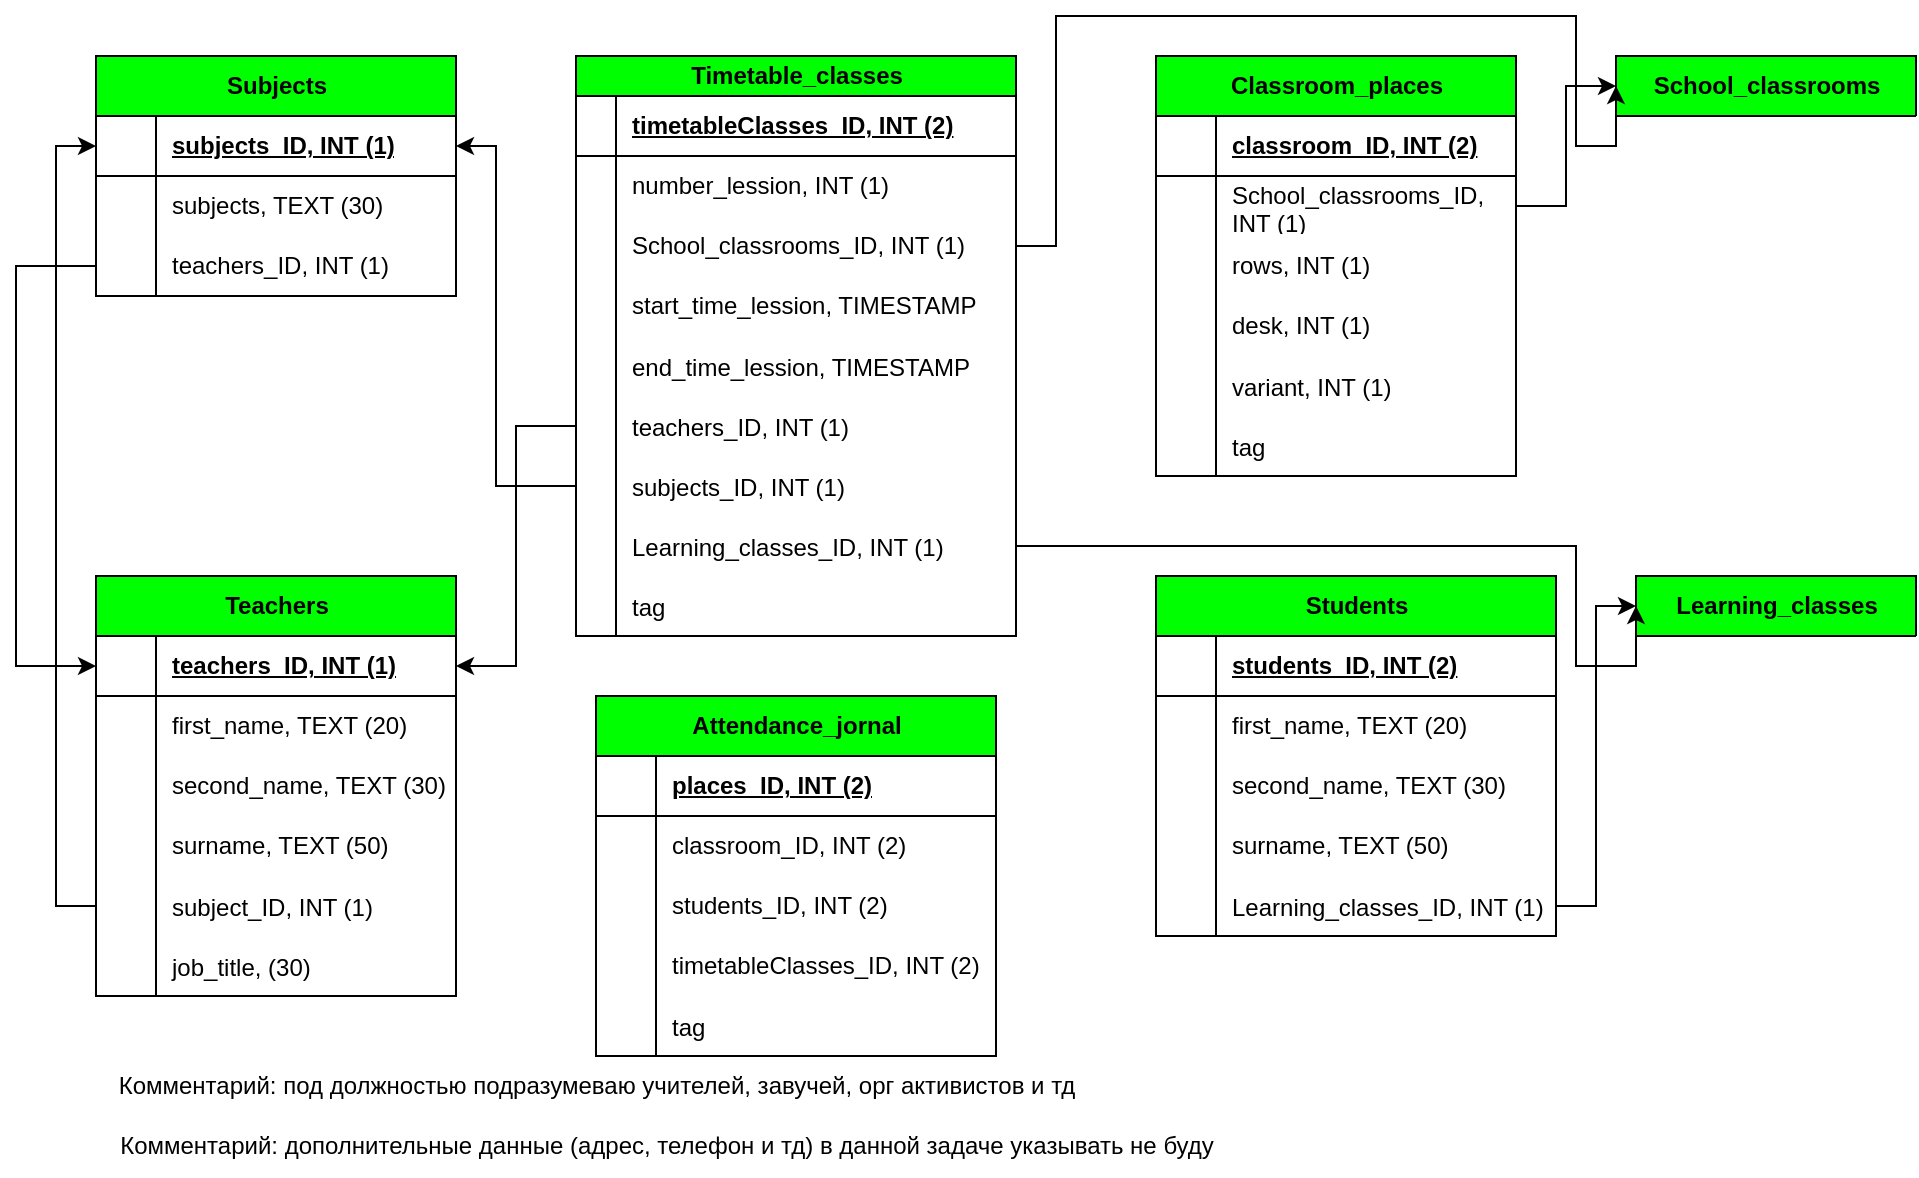<mxfile version="21.0.6" type="github">
  <diagram name="Страница 1" id="Vb7dfacBn2JB1Y22jGPh">
    <mxGraphModel dx="1877" dy="517" grid="1" gridSize="10" guides="1" tooltips="1" connect="1" arrows="1" fold="1" page="1" pageScale="1" pageWidth="827" pageHeight="1169" math="0" shadow="0">
      <root>
        <mxCell id="0" />
        <mxCell id="1" parent="0" />
        <mxCell id="1I0OzySCIUmNEuldCC8c-28" value="Classroom_places" style="shape=table;startSize=30;container=1;collapsible=1;childLayout=tableLayout;fixedRows=1;rowLines=0;fontStyle=1;align=center;resizeLast=1;html=1;fillColor=#00FF00;" vertex="1" parent="1">
          <mxGeometry x="570" y="40" width="180" height="210" as="geometry">
            <mxRectangle x="570" y="40" width="100" height="30" as="alternateBounds" />
          </mxGeometry>
        </mxCell>
        <mxCell id="1I0OzySCIUmNEuldCC8c-29" value="" style="shape=tableRow;horizontal=0;startSize=0;swimlaneHead=0;swimlaneBody=0;fillColor=none;collapsible=0;dropTarget=0;points=[[0,0.5],[1,0.5]];portConstraint=eastwest;top=0;left=0;right=0;bottom=1;" vertex="1" parent="1I0OzySCIUmNEuldCC8c-28">
          <mxGeometry y="30" width="180" height="30" as="geometry" />
        </mxCell>
        <mxCell id="1I0OzySCIUmNEuldCC8c-30" value="" style="shape=partialRectangle;connectable=0;fillColor=none;top=0;left=0;bottom=0;right=0;fontStyle=1;overflow=hidden;whiteSpace=wrap;html=1;" vertex="1" parent="1I0OzySCIUmNEuldCC8c-29">
          <mxGeometry width="30" height="30" as="geometry">
            <mxRectangle width="30" height="30" as="alternateBounds" />
          </mxGeometry>
        </mxCell>
        <mxCell id="1I0OzySCIUmNEuldCC8c-31" value="classroom_ID, INT (2)" style="shape=partialRectangle;connectable=0;fillColor=none;top=0;left=0;bottom=0;right=0;align=left;spacingLeft=6;fontStyle=5;overflow=hidden;whiteSpace=wrap;html=1;" vertex="1" parent="1I0OzySCIUmNEuldCC8c-29">
          <mxGeometry x="30" width="150" height="30" as="geometry">
            <mxRectangle width="150" height="30" as="alternateBounds" />
          </mxGeometry>
        </mxCell>
        <mxCell id="1I0OzySCIUmNEuldCC8c-32" value="" style="shape=tableRow;horizontal=0;startSize=0;swimlaneHead=0;swimlaneBody=0;fillColor=none;collapsible=0;dropTarget=0;points=[[0,0.5],[1,0.5]];portConstraint=eastwest;top=0;left=0;right=0;bottom=0;" vertex="1" parent="1I0OzySCIUmNEuldCC8c-28">
          <mxGeometry y="60" width="180" height="30" as="geometry" />
        </mxCell>
        <mxCell id="1I0OzySCIUmNEuldCC8c-33" value="" style="shape=partialRectangle;connectable=0;fillColor=none;top=0;left=0;bottom=0;right=0;editable=1;overflow=hidden;whiteSpace=wrap;html=1;" vertex="1" parent="1I0OzySCIUmNEuldCC8c-32">
          <mxGeometry width="30" height="30" as="geometry">
            <mxRectangle width="30" height="30" as="alternateBounds" />
          </mxGeometry>
        </mxCell>
        <mxCell id="1I0OzySCIUmNEuldCC8c-34" value="School_classrooms_ID, INT (1)" style="shape=partialRectangle;connectable=0;fillColor=none;top=0;left=0;bottom=0;right=0;align=left;spacingLeft=6;overflow=hidden;whiteSpace=wrap;html=1;" vertex="1" parent="1I0OzySCIUmNEuldCC8c-32">
          <mxGeometry x="30" width="150" height="30" as="geometry">
            <mxRectangle width="150" height="30" as="alternateBounds" />
          </mxGeometry>
        </mxCell>
        <mxCell id="1I0OzySCIUmNEuldCC8c-35" value="" style="shape=tableRow;horizontal=0;startSize=0;swimlaneHead=0;swimlaneBody=0;fillColor=none;collapsible=0;dropTarget=0;points=[[0,0.5],[1,0.5]];portConstraint=eastwest;top=0;left=0;right=0;bottom=0;" vertex="1" parent="1I0OzySCIUmNEuldCC8c-28">
          <mxGeometry y="90" width="180" height="30" as="geometry" />
        </mxCell>
        <mxCell id="1I0OzySCIUmNEuldCC8c-36" value="" style="shape=partialRectangle;connectable=0;fillColor=none;top=0;left=0;bottom=0;right=0;editable=1;overflow=hidden;whiteSpace=wrap;html=1;" vertex="1" parent="1I0OzySCIUmNEuldCC8c-35">
          <mxGeometry width="30" height="30" as="geometry">
            <mxRectangle width="30" height="30" as="alternateBounds" />
          </mxGeometry>
        </mxCell>
        <mxCell id="1I0OzySCIUmNEuldCC8c-37" value="rows, INT (1)" style="shape=partialRectangle;connectable=0;fillColor=none;top=0;left=0;bottom=0;right=0;align=left;spacingLeft=6;overflow=hidden;whiteSpace=wrap;html=1;" vertex="1" parent="1I0OzySCIUmNEuldCC8c-35">
          <mxGeometry x="30" width="150" height="30" as="geometry">
            <mxRectangle width="150" height="30" as="alternateBounds" />
          </mxGeometry>
        </mxCell>
        <mxCell id="1I0OzySCIUmNEuldCC8c-38" value="" style="shape=tableRow;horizontal=0;startSize=0;swimlaneHead=0;swimlaneBody=0;fillColor=none;collapsible=0;dropTarget=0;points=[[0,0.5],[1,0.5]];portConstraint=eastwest;top=0;left=0;right=0;bottom=0;" vertex="1" parent="1I0OzySCIUmNEuldCC8c-28">
          <mxGeometry y="120" width="180" height="30" as="geometry" />
        </mxCell>
        <mxCell id="1I0OzySCIUmNEuldCC8c-39" value="" style="shape=partialRectangle;connectable=0;fillColor=none;top=0;left=0;bottom=0;right=0;editable=1;overflow=hidden;whiteSpace=wrap;html=1;" vertex="1" parent="1I0OzySCIUmNEuldCC8c-38">
          <mxGeometry width="30" height="30" as="geometry">
            <mxRectangle width="30" height="30" as="alternateBounds" />
          </mxGeometry>
        </mxCell>
        <mxCell id="1I0OzySCIUmNEuldCC8c-40" value="desk, INT (1)" style="shape=partialRectangle;connectable=0;fillColor=none;top=0;left=0;bottom=0;right=0;align=left;spacingLeft=6;overflow=hidden;whiteSpace=wrap;html=1;" vertex="1" parent="1I0OzySCIUmNEuldCC8c-38">
          <mxGeometry x="30" width="150" height="30" as="geometry">
            <mxRectangle width="150" height="30" as="alternateBounds" />
          </mxGeometry>
        </mxCell>
        <mxCell id="1I0OzySCIUmNEuldCC8c-130" value="" style="shape=tableRow;horizontal=0;startSize=0;swimlaneHead=0;swimlaneBody=0;fillColor=none;collapsible=0;dropTarget=0;points=[[0,0.5],[1,0.5]];portConstraint=eastwest;top=0;left=0;right=0;bottom=0;" vertex="1" parent="1I0OzySCIUmNEuldCC8c-28">
          <mxGeometry y="150" width="180" height="30" as="geometry" />
        </mxCell>
        <mxCell id="1I0OzySCIUmNEuldCC8c-131" value="" style="shape=partialRectangle;connectable=0;fillColor=none;top=0;left=0;bottom=0;right=0;editable=1;overflow=hidden;" vertex="1" parent="1I0OzySCIUmNEuldCC8c-130">
          <mxGeometry width="30" height="30" as="geometry">
            <mxRectangle width="30" height="30" as="alternateBounds" />
          </mxGeometry>
        </mxCell>
        <mxCell id="1I0OzySCIUmNEuldCC8c-132" value="variant, INT (1)" style="shape=partialRectangle;connectable=0;fillColor=none;top=0;left=0;bottom=0;right=0;align=left;spacingLeft=6;overflow=hidden;" vertex="1" parent="1I0OzySCIUmNEuldCC8c-130">
          <mxGeometry x="30" width="150" height="30" as="geometry">
            <mxRectangle width="150" height="30" as="alternateBounds" />
          </mxGeometry>
        </mxCell>
        <mxCell id="1I0OzySCIUmNEuldCC8c-187" value="" style="shape=tableRow;horizontal=0;startSize=0;swimlaneHead=0;swimlaneBody=0;fillColor=none;collapsible=0;dropTarget=0;points=[[0,0.5],[1,0.5]];portConstraint=eastwest;top=0;left=0;right=0;bottom=0;" vertex="1" parent="1I0OzySCIUmNEuldCC8c-28">
          <mxGeometry y="180" width="180" height="30" as="geometry" />
        </mxCell>
        <mxCell id="1I0OzySCIUmNEuldCC8c-188" value="" style="shape=partialRectangle;connectable=0;fillColor=none;top=0;left=0;bottom=0;right=0;editable=1;overflow=hidden;" vertex="1" parent="1I0OzySCIUmNEuldCC8c-187">
          <mxGeometry width="30" height="30" as="geometry">
            <mxRectangle width="30" height="30" as="alternateBounds" />
          </mxGeometry>
        </mxCell>
        <mxCell id="1I0OzySCIUmNEuldCC8c-189" value="tag" style="shape=partialRectangle;connectable=0;fillColor=none;top=0;left=0;bottom=0;right=0;align=left;spacingLeft=6;overflow=hidden;" vertex="1" parent="1I0OzySCIUmNEuldCC8c-187">
          <mxGeometry x="30" width="150" height="30" as="geometry">
            <mxRectangle width="150" height="30" as="alternateBounds" />
          </mxGeometry>
        </mxCell>
        <mxCell id="1I0OzySCIUmNEuldCC8c-41" value="Timetable_classes" style="shape=table;startSize=20;container=1;collapsible=1;childLayout=tableLayout;fixedRows=1;rowLines=0;fontStyle=1;align=center;resizeLast=1;html=1;fillColor=#00FF00;" vertex="1" parent="1">
          <mxGeometry x="280" y="40" width="220" height="290" as="geometry">
            <mxRectangle x="280" y="40" width="150" height="30" as="alternateBounds" />
          </mxGeometry>
        </mxCell>
        <mxCell id="1I0OzySCIUmNEuldCC8c-42" value="" style="shape=tableRow;horizontal=0;startSize=0;swimlaneHead=0;swimlaneBody=0;fillColor=none;collapsible=0;dropTarget=0;points=[[0,0.5],[1,0.5]];portConstraint=eastwest;top=0;left=0;right=0;bottom=1;" vertex="1" parent="1I0OzySCIUmNEuldCC8c-41">
          <mxGeometry y="20" width="220" height="30" as="geometry" />
        </mxCell>
        <mxCell id="1I0OzySCIUmNEuldCC8c-43" value="" style="shape=partialRectangle;connectable=0;fillColor=none;top=0;left=0;bottom=0;right=0;fontStyle=1;overflow=hidden;whiteSpace=wrap;html=1;" vertex="1" parent="1I0OzySCIUmNEuldCC8c-42">
          <mxGeometry width="20" height="30" as="geometry">
            <mxRectangle width="20" height="30" as="alternateBounds" />
          </mxGeometry>
        </mxCell>
        <mxCell id="1I0OzySCIUmNEuldCC8c-44" value="timetableClasses_ID,&amp;nbsp;INT (2)" style="shape=partialRectangle;connectable=0;fillColor=none;top=0;left=0;bottom=0;right=0;align=left;spacingLeft=6;fontStyle=5;overflow=hidden;whiteSpace=wrap;html=1;" vertex="1" parent="1I0OzySCIUmNEuldCC8c-42">
          <mxGeometry x="20" width="200" height="30" as="geometry">
            <mxRectangle width="200" height="30" as="alternateBounds" />
          </mxGeometry>
        </mxCell>
        <mxCell id="1I0OzySCIUmNEuldCC8c-45" value="" style="shape=tableRow;horizontal=0;startSize=0;swimlaneHead=0;swimlaneBody=0;fillColor=none;collapsible=0;dropTarget=0;points=[[0,0.5],[1,0.5]];portConstraint=eastwest;top=0;left=0;right=0;bottom=0;" vertex="1" parent="1I0OzySCIUmNEuldCC8c-41">
          <mxGeometry y="50" width="220" height="30" as="geometry" />
        </mxCell>
        <mxCell id="1I0OzySCIUmNEuldCC8c-46" value="" style="shape=partialRectangle;connectable=0;fillColor=none;top=0;left=0;bottom=0;right=0;editable=1;overflow=hidden;whiteSpace=wrap;html=1;" vertex="1" parent="1I0OzySCIUmNEuldCC8c-45">
          <mxGeometry width="20" height="30" as="geometry">
            <mxRectangle width="20" height="30" as="alternateBounds" />
          </mxGeometry>
        </mxCell>
        <mxCell id="1I0OzySCIUmNEuldCC8c-47" value="number_lession, INT (1)" style="shape=partialRectangle;connectable=0;fillColor=none;top=0;left=0;bottom=0;right=0;align=left;spacingLeft=6;overflow=hidden;whiteSpace=wrap;html=1;" vertex="1" parent="1I0OzySCIUmNEuldCC8c-45">
          <mxGeometry x="20" width="200" height="30" as="geometry">
            <mxRectangle width="200" height="30" as="alternateBounds" />
          </mxGeometry>
        </mxCell>
        <mxCell id="1I0OzySCIUmNEuldCC8c-48" value="" style="shape=tableRow;horizontal=0;startSize=0;swimlaneHead=0;swimlaneBody=0;fillColor=none;collapsible=0;dropTarget=0;points=[[0,0.5],[1,0.5]];portConstraint=eastwest;top=0;left=0;right=0;bottom=0;" vertex="1" parent="1I0OzySCIUmNEuldCC8c-41">
          <mxGeometry y="80" width="220" height="30" as="geometry" />
        </mxCell>
        <mxCell id="1I0OzySCIUmNEuldCC8c-49" value="" style="shape=partialRectangle;connectable=0;fillColor=none;top=0;left=0;bottom=0;right=0;editable=1;overflow=hidden;whiteSpace=wrap;html=1;" vertex="1" parent="1I0OzySCIUmNEuldCC8c-48">
          <mxGeometry width="20" height="30" as="geometry">
            <mxRectangle width="20" height="30" as="alternateBounds" />
          </mxGeometry>
        </mxCell>
        <mxCell id="1I0OzySCIUmNEuldCC8c-50" value="School_classrooms_ID, INT (1)" style="shape=partialRectangle;connectable=0;fillColor=none;top=0;left=0;bottom=0;right=0;align=left;spacingLeft=6;overflow=hidden;whiteSpace=wrap;html=1;" vertex="1" parent="1I0OzySCIUmNEuldCC8c-48">
          <mxGeometry x="20" width="200" height="30" as="geometry">
            <mxRectangle width="200" height="30" as="alternateBounds" />
          </mxGeometry>
        </mxCell>
        <mxCell id="1I0OzySCIUmNEuldCC8c-51" value="" style="shape=tableRow;horizontal=0;startSize=0;swimlaneHead=0;swimlaneBody=0;fillColor=none;collapsible=0;dropTarget=0;points=[[0,0.5],[1,0.5]];portConstraint=eastwest;top=0;left=0;right=0;bottom=0;" vertex="1" parent="1I0OzySCIUmNEuldCC8c-41">
          <mxGeometry y="110" width="220" height="30" as="geometry" />
        </mxCell>
        <mxCell id="1I0OzySCIUmNEuldCC8c-52" value="" style="shape=partialRectangle;connectable=0;fillColor=none;top=0;left=0;bottom=0;right=0;editable=1;overflow=hidden;whiteSpace=wrap;html=1;" vertex="1" parent="1I0OzySCIUmNEuldCC8c-51">
          <mxGeometry width="20" height="30" as="geometry">
            <mxRectangle width="20" height="30" as="alternateBounds" />
          </mxGeometry>
        </mxCell>
        <mxCell id="1I0OzySCIUmNEuldCC8c-53" value="start_time_lession, TIMESTAMP" style="shape=partialRectangle;connectable=0;fillColor=none;top=0;left=0;bottom=0;right=0;align=left;spacingLeft=6;overflow=hidden;whiteSpace=wrap;html=1;" vertex="1" parent="1I0OzySCIUmNEuldCC8c-51">
          <mxGeometry x="20" width="200" height="30" as="geometry">
            <mxRectangle width="200" height="30" as="alternateBounds" />
          </mxGeometry>
        </mxCell>
        <mxCell id="1I0OzySCIUmNEuldCC8c-94" value="" style="shape=tableRow;horizontal=0;startSize=0;swimlaneHead=0;swimlaneBody=0;fillColor=none;collapsible=0;dropTarget=0;points=[[0,0.5],[1,0.5]];portConstraint=eastwest;top=0;left=0;right=0;bottom=0;" vertex="1" parent="1I0OzySCIUmNEuldCC8c-41">
          <mxGeometry y="140" width="220" height="30" as="geometry" />
        </mxCell>
        <mxCell id="1I0OzySCIUmNEuldCC8c-95" value="" style="shape=partialRectangle;connectable=0;fillColor=none;top=0;left=0;bottom=0;right=0;editable=1;overflow=hidden;" vertex="1" parent="1I0OzySCIUmNEuldCC8c-94">
          <mxGeometry width="20" height="30" as="geometry">
            <mxRectangle width="20" height="30" as="alternateBounds" />
          </mxGeometry>
        </mxCell>
        <mxCell id="1I0OzySCIUmNEuldCC8c-96" value="end_time_lession, TIMESTAMP" style="shape=partialRectangle;connectable=0;fillColor=none;top=0;left=0;bottom=0;right=0;align=left;spacingLeft=6;overflow=hidden;" vertex="1" parent="1I0OzySCIUmNEuldCC8c-94">
          <mxGeometry x="20" width="200" height="30" as="geometry">
            <mxRectangle width="200" height="30" as="alternateBounds" />
          </mxGeometry>
        </mxCell>
        <mxCell id="1I0OzySCIUmNEuldCC8c-98" value="" style="shape=tableRow;horizontal=0;startSize=0;swimlaneHead=0;swimlaneBody=0;fillColor=none;collapsible=0;dropTarget=0;points=[[0,0.5],[1,0.5]];portConstraint=eastwest;top=0;left=0;right=0;bottom=0;" vertex="1" parent="1I0OzySCIUmNEuldCC8c-41">
          <mxGeometry y="170" width="220" height="30" as="geometry" />
        </mxCell>
        <mxCell id="1I0OzySCIUmNEuldCC8c-99" value="" style="shape=partialRectangle;connectable=0;fillColor=none;top=0;left=0;bottom=0;right=0;editable=1;overflow=hidden;" vertex="1" parent="1I0OzySCIUmNEuldCC8c-98">
          <mxGeometry width="20" height="30" as="geometry">
            <mxRectangle width="20" height="30" as="alternateBounds" />
          </mxGeometry>
        </mxCell>
        <mxCell id="1I0OzySCIUmNEuldCC8c-100" value="teachers_ID, INT (1)" style="shape=partialRectangle;connectable=0;fillColor=none;top=0;left=0;bottom=0;right=0;align=left;spacingLeft=6;overflow=hidden;" vertex="1" parent="1I0OzySCIUmNEuldCC8c-98">
          <mxGeometry x="20" width="200" height="30" as="geometry">
            <mxRectangle width="200" height="30" as="alternateBounds" />
          </mxGeometry>
        </mxCell>
        <mxCell id="1I0OzySCIUmNEuldCC8c-102" value="" style="shape=tableRow;horizontal=0;startSize=0;swimlaneHead=0;swimlaneBody=0;fillColor=none;collapsible=0;dropTarget=0;points=[[0,0.5],[1,0.5]];portConstraint=eastwest;top=0;left=0;right=0;bottom=0;" vertex="1" parent="1I0OzySCIUmNEuldCC8c-41">
          <mxGeometry y="200" width="220" height="30" as="geometry" />
        </mxCell>
        <mxCell id="1I0OzySCIUmNEuldCC8c-103" value="" style="shape=partialRectangle;connectable=0;fillColor=none;top=0;left=0;bottom=0;right=0;editable=1;overflow=hidden;" vertex="1" parent="1I0OzySCIUmNEuldCC8c-102">
          <mxGeometry width="20" height="30" as="geometry">
            <mxRectangle width="20" height="30" as="alternateBounds" />
          </mxGeometry>
        </mxCell>
        <mxCell id="1I0OzySCIUmNEuldCC8c-104" value="subjects_ID, INT (1)" style="shape=partialRectangle;connectable=0;fillColor=none;top=0;left=0;bottom=0;right=0;align=left;spacingLeft=6;overflow=hidden;" vertex="1" parent="1I0OzySCIUmNEuldCC8c-102">
          <mxGeometry x="20" width="200" height="30" as="geometry">
            <mxRectangle width="200" height="30" as="alternateBounds" />
          </mxGeometry>
        </mxCell>
        <mxCell id="1I0OzySCIUmNEuldCC8c-158" value="" style="shape=tableRow;horizontal=0;startSize=0;swimlaneHead=0;swimlaneBody=0;fillColor=none;collapsible=0;dropTarget=0;points=[[0,0.5],[1,0.5]];portConstraint=eastwest;top=0;left=0;right=0;bottom=0;" vertex="1" parent="1I0OzySCIUmNEuldCC8c-41">
          <mxGeometry y="230" width="220" height="30" as="geometry" />
        </mxCell>
        <mxCell id="1I0OzySCIUmNEuldCC8c-159" value="" style="shape=partialRectangle;connectable=0;fillColor=none;top=0;left=0;bottom=0;right=0;editable=1;overflow=hidden;" vertex="1" parent="1I0OzySCIUmNEuldCC8c-158">
          <mxGeometry width="20" height="30" as="geometry">
            <mxRectangle width="20" height="30" as="alternateBounds" />
          </mxGeometry>
        </mxCell>
        <mxCell id="1I0OzySCIUmNEuldCC8c-160" value="Learning_classes_ID, INT (1)" style="shape=partialRectangle;connectable=0;fillColor=none;top=0;left=0;bottom=0;right=0;align=left;spacingLeft=6;overflow=hidden;" vertex="1" parent="1I0OzySCIUmNEuldCC8c-158">
          <mxGeometry x="20" width="200" height="30" as="geometry">
            <mxRectangle width="200" height="30" as="alternateBounds" />
          </mxGeometry>
        </mxCell>
        <mxCell id="1I0OzySCIUmNEuldCC8c-181" value="" style="shape=tableRow;horizontal=0;startSize=0;swimlaneHead=0;swimlaneBody=0;fillColor=none;collapsible=0;dropTarget=0;points=[[0,0.5],[1,0.5]];portConstraint=eastwest;top=0;left=0;right=0;bottom=0;" vertex="1" parent="1I0OzySCIUmNEuldCC8c-41">
          <mxGeometry y="260" width="220" height="30" as="geometry" />
        </mxCell>
        <mxCell id="1I0OzySCIUmNEuldCC8c-182" value="" style="shape=partialRectangle;connectable=0;fillColor=none;top=0;left=0;bottom=0;right=0;editable=1;overflow=hidden;" vertex="1" parent="1I0OzySCIUmNEuldCC8c-181">
          <mxGeometry width="20" height="30" as="geometry">
            <mxRectangle width="20" height="30" as="alternateBounds" />
          </mxGeometry>
        </mxCell>
        <mxCell id="1I0OzySCIUmNEuldCC8c-183" value="tag" style="shape=partialRectangle;connectable=0;fillColor=none;top=0;left=0;bottom=0;right=0;align=left;spacingLeft=6;overflow=hidden;" vertex="1" parent="1I0OzySCIUmNEuldCC8c-181">
          <mxGeometry x="20" width="200" height="30" as="geometry">
            <mxRectangle width="200" height="30" as="alternateBounds" />
          </mxGeometry>
        </mxCell>
        <mxCell id="1I0OzySCIUmNEuldCC8c-54" value="Students" style="shape=table;startSize=30;container=1;collapsible=1;childLayout=tableLayout;fixedRows=1;rowLines=0;fontStyle=1;align=center;resizeLast=1;html=1;fillColor=#00FF00;" vertex="1" parent="1">
          <mxGeometry x="570" y="300" width="200" height="180" as="geometry" />
        </mxCell>
        <mxCell id="1I0OzySCIUmNEuldCC8c-55" value="" style="shape=tableRow;horizontal=0;startSize=0;swimlaneHead=0;swimlaneBody=0;fillColor=none;collapsible=0;dropTarget=0;points=[[0,0.5],[1,0.5]];portConstraint=eastwest;top=0;left=0;right=0;bottom=1;" vertex="1" parent="1I0OzySCIUmNEuldCC8c-54">
          <mxGeometry y="30" width="200" height="30" as="geometry" />
        </mxCell>
        <mxCell id="1I0OzySCIUmNEuldCC8c-56" value="" style="shape=partialRectangle;connectable=0;fillColor=none;top=0;left=0;bottom=0;right=0;fontStyle=1;overflow=hidden;whiteSpace=wrap;html=1;" vertex="1" parent="1I0OzySCIUmNEuldCC8c-55">
          <mxGeometry width="30" height="30" as="geometry">
            <mxRectangle width="30" height="30" as="alternateBounds" />
          </mxGeometry>
        </mxCell>
        <mxCell id="1I0OzySCIUmNEuldCC8c-57" value="students_ID, INT (2)" style="shape=partialRectangle;connectable=0;fillColor=none;top=0;left=0;bottom=0;right=0;align=left;spacingLeft=6;fontStyle=5;overflow=hidden;whiteSpace=wrap;html=1;" vertex="1" parent="1I0OzySCIUmNEuldCC8c-55">
          <mxGeometry x="30" width="170" height="30" as="geometry">
            <mxRectangle width="170" height="30" as="alternateBounds" />
          </mxGeometry>
        </mxCell>
        <mxCell id="1I0OzySCIUmNEuldCC8c-58" value="" style="shape=tableRow;horizontal=0;startSize=0;swimlaneHead=0;swimlaneBody=0;fillColor=none;collapsible=0;dropTarget=0;points=[[0,0.5],[1,0.5]];portConstraint=eastwest;top=0;left=0;right=0;bottom=0;" vertex="1" parent="1I0OzySCIUmNEuldCC8c-54">
          <mxGeometry y="60" width="200" height="30" as="geometry" />
        </mxCell>
        <mxCell id="1I0OzySCIUmNEuldCC8c-59" value="" style="shape=partialRectangle;connectable=0;fillColor=none;top=0;left=0;bottom=0;right=0;editable=1;overflow=hidden;whiteSpace=wrap;html=1;" vertex="1" parent="1I0OzySCIUmNEuldCC8c-58">
          <mxGeometry width="30" height="30" as="geometry">
            <mxRectangle width="30" height="30" as="alternateBounds" />
          </mxGeometry>
        </mxCell>
        <mxCell id="1I0OzySCIUmNEuldCC8c-60" value="first_name, TEXT (20)" style="shape=partialRectangle;connectable=0;fillColor=none;top=0;left=0;bottom=0;right=0;align=left;spacingLeft=6;overflow=hidden;whiteSpace=wrap;html=1;" vertex="1" parent="1I0OzySCIUmNEuldCC8c-58">
          <mxGeometry x="30" width="170" height="30" as="geometry">
            <mxRectangle width="170" height="30" as="alternateBounds" />
          </mxGeometry>
        </mxCell>
        <mxCell id="1I0OzySCIUmNEuldCC8c-61" value="" style="shape=tableRow;horizontal=0;startSize=0;swimlaneHead=0;swimlaneBody=0;fillColor=none;collapsible=0;dropTarget=0;points=[[0,0.5],[1,0.5]];portConstraint=eastwest;top=0;left=0;right=0;bottom=0;" vertex="1" parent="1I0OzySCIUmNEuldCC8c-54">
          <mxGeometry y="90" width="200" height="30" as="geometry" />
        </mxCell>
        <mxCell id="1I0OzySCIUmNEuldCC8c-62" value="" style="shape=partialRectangle;connectable=0;fillColor=none;top=0;left=0;bottom=0;right=0;editable=1;overflow=hidden;whiteSpace=wrap;html=1;" vertex="1" parent="1I0OzySCIUmNEuldCC8c-61">
          <mxGeometry width="30" height="30" as="geometry">
            <mxRectangle width="30" height="30" as="alternateBounds" />
          </mxGeometry>
        </mxCell>
        <mxCell id="1I0OzySCIUmNEuldCC8c-63" value="second_name, TEXT (30)" style="shape=partialRectangle;connectable=0;fillColor=none;top=0;left=0;bottom=0;right=0;align=left;spacingLeft=6;overflow=hidden;whiteSpace=wrap;html=1;" vertex="1" parent="1I0OzySCIUmNEuldCC8c-61">
          <mxGeometry x="30" width="170" height="30" as="geometry">
            <mxRectangle width="170" height="30" as="alternateBounds" />
          </mxGeometry>
        </mxCell>
        <mxCell id="1I0OzySCIUmNEuldCC8c-64" value="" style="shape=tableRow;horizontal=0;startSize=0;swimlaneHead=0;swimlaneBody=0;fillColor=none;collapsible=0;dropTarget=0;points=[[0,0.5],[1,0.5]];portConstraint=eastwest;top=0;left=0;right=0;bottom=0;" vertex="1" parent="1I0OzySCIUmNEuldCC8c-54">
          <mxGeometry y="120" width="200" height="30" as="geometry" />
        </mxCell>
        <mxCell id="1I0OzySCIUmNEuldCC8c-65" value="" style="shape=partialRectangle;connectable=0;fillColor=none;top=0;left=0;bottom=0;right=0;editable=1;overflow=hidden;whiteSpace=wrap;html=1;" vertex="1" parent="1I0OzySCIUmNEuldCC8c-64">
          <mxGeometry width="30" height="30" as="geometry">
            <mxRectangle width="30" height="30" as="alternateBounds" />
          </mxGeometry>
        </mxCell>
        <mxCell id="1I0OzySCIUmNEuldCC8c-66" value="surname, TEXT (50)" style="shape=partialRectangle;connectable=0;fillColor=none;top=0;left=0;bottom=0;right=0;align=left;spacingLeft=6;overflow=hidden;whiteSpace=wrap;html=1;" vertex="1" parent="1I0OzySCIUmNEuldCC8c-64">
          <mxGeometry x="30" width="170" height="30" as="geometry">
            <mxRectangle width="170" height="30" as="alternateBounds" />
          </mxGeometry>
        </mxCell>
        <mxCell id="1I0OzySCIUmNEuldCC8c-149" value="" style="shape=tableRow;horizontal=0;startSize=0;swimlaneHead=0;swimlaneBody=0;fillColor=none;collapsible=0;dropTarget=0;points=[[0,0.5],[1,0.5]];portConstraint=eastwest;top=0;left=0;right=0;bottom=0;" vertex="1" parent="1I0OzySCIUmNEuldCC8c-54">
          <mxGeometry y="150" width="200" height="30" as="geometry" />
        </mxCell>
        <mxCell id="1I0OzySCIUmNEuldCC8c-150" value="" style="shape=partialRectangle;connectable=0;fillColor=none;top=0;left=0;bottom=0;right=0;editable=1;overflow=hidden;" vertex="1" parent="1I0OzySCIUmNEuldCC8c-149">
          <mxGeometry width="30" height="30" as="geometry">
            <mxRectangle width="30" height="30" as="alternateBounds" />
          </mxGeometry>
        </mxCell>
        <mxCell id="1I0OzySCIUmNEuldCC8c-151" value="Learning_classes_ID, INT (1)" style="shape=partialRectangle;connectable=0;fillColor=none;top=0;left=0;bottom=0;right=0;align=left;spacingLeft=6;overflow=hidden;" vertex="1" parent="1I0OzySCIUmNEuldCC8c-149">
          <mxGeometry x="30" width="170" height="30" as="geometry">
            <mxRectangle width="170" height="30" as="alternateBounds" />
          </mxGeometry>
        </mxCell>
        <mxCell id="1I0OzySCIUmNEuldCC8c-67" value="Teachers" style="shape=table;startSize=30;container=1;collapsible=1;childLayout=tableLayout;fixedRows=1;rowLines=0;fontStyle=1;align=center;resizeLast=1;html=1;fillColor=#00FF00;" vertex="1" parent="1">
          <mxGeometry x="40" y="300" width="180" height="210" as="geometry">
            <mxRectangle x="40" y="300" width="90" height="30" as="alternateBounds" />
          </mxGeometry>
        </mxCell>
        <mxCell id="1I0OzySCIUmNEuldCC8c-68" value="" style="shape=tableRow;horizontal=0;startSize=0;swimlaneHead=0;swimlaneBody=0;fillColor=none;collapsible=0;dropTarget=0;points=[[0,0.5],[1,0.5]];portConstraint=eastwest;top=0;left=0;right=0;bottom=1;" vertex="1" parent="1I0OzySCIUmNEuldCC8c-67">
          <mxGeometry y="30" width="180" height="30" as="geometry" />
        </mxCell>
        <mxCell id="1I0OzySCIUmNEuldCC8c-69" value="" style="shape=partialRectangle;connectable=0;fillColor=none;top=0;left=0;bottom=0;right=0;fontStyle=1;overflow=hidden;whiteSpace=wrap;html=1;" vertex="1" parent="1I0OzySCIUmNEuldCC8c-68">
          <mxGeometry width="30" height="30" as="geometry">
            <mxRectangle width="30" height="30" as="alternateBounds" />
          </mxGeometry>
        </mxCell>
        <mxCell id="1I0OzySCIUmNEuldCC8c-70" value="teachers_ID, INT (1)" style="shape=partialRectangle;connectable=0;fillColor=none;top=0;left=0;bottom=0;right=0;align=left;spacingLeft=6;fontStyle=5;overflow=hidden;whiteSpace=wrap;html=1;" vertex="1" parent="1I0OzySCIUmNEuldCC8c-68">
          <mxGeometry x="30" width="150" height="30" as="geometry">
            <mxRectangle width="150" height="30" as="alternateBounds" />
          </mxGeometry>
        </mxCell>
        <mxCell id="1I0OzySCIUmNEuldCC8c-71" value="" style="shape=tableRow;horizontal=0;startSize=0;swimlaneHead=0;swimlaneBody=0;fillColor=none;collapsible=0;dropTarget=0;points=[[0,0.5],[1,0.5]];portConstraint=eastwest;top=0;left=0;right=0;bottom=0;" vertex="1" parent="1I0OzySCIUmNEuldCC8c-67">
          <mxGeometry y="60" width="180" height="30" as="geometry" />
        </mxCell>
        <mxCell id="1I0OzySCIUmNEuldCC8c-72" value="" style="shape=partialRectangle;connectable=0;fillColor=none;top=0;left=0;bottom=0;right=0;editable=1;overflow=hidden;whiteSpace=wrap;html=1;" vertex="1" parent="1I0OzySCIUmNEuldCC8c-71">
          <mxGeometry width="30" height="30" as="geometry">
            <mxRectangle width="30" height="30" as="alternateBounds" />
          </mxGeometry>
        </mxCell>
        <mxCell id="1I0OzySCIUmNEuldCC8c-73" value="first_name, TEXT (20)" style="shape=partialRectangle;connectable=0;fillColor=none;top=0;left=0;bottom=0;right=0;align=left;spacingLeft=6;overflow=hidden;whiteSpace=wrap;html=1;" vertex="1" parent="1I0OzySCIUmNEuldCC8c-71">
          <mxGeometry x="30" width="150" height="30" as="geometry">
            <mxRectangle width="150" height="30" as="alternateBounds" />
          </mxGeometry>
        </mxCell>
        <mxCell id="1I0OzySCIUmNEuldCC8c-74" value="" style="shape=tableRow;horizontal=0;startSize=0;swimlaneHead=0;swimlaneBody=0;fillColor=none;collapsible=0;dropTarget=0;points=[[0,0.5],[1,0.5]];portConstraint=eastwest;top=0;left=0;right=0;bottom=0;" vertex="1" parent="1I0OzySCIUmNEuldCC8c-67">
          <mxGeometry y="90" width="180" height="30" as="geometry" />
        </mxCell>
        <mxCell id="1I0OzySCIUmNEuldCC8c-75" value="" style="shape=partialRectangle;connectable=0;fillColor=none;top=0;left=0;bottom=0;right=0;editable=1;overflow=hidden;whiteSpace=wrap;html=1;" vertex="1" parent="1I0OzySCIUmNEuldCC8c-74">
          <mxGeometry width="30" height="30" as="geometry">
            <mxRectangle width="30" height="30" as="alternateBounds" />
          </mxGeometry>
        </mxCell>
        <mxCell id="1I0OzySCIUmNEuldCC8c-76" value="second_name, TEXT (30)" style="shape=partialRectangle;connectable=0;fillColor=none;top=0;left=0;bottom=0;right=0;align=left;spacingLeft=6;overflow=hidden;whiteSpace=wrap;html=1;" vertex="1" parent="1I0OzySCIUmNEuldCC8c-74">
          <mxGeometry x="30" width="150" height="30" as="geometry">
            <mxRectangle width="150" height="30" as="alternateBounds" />
          </mxGeometry>
        </mxCell>
        <mxCell id="1I0OzySCIUmNEuldCC8c-77" value="" style="shape=tableRow;horizontal=0;startSize=0;swimlaneHead=0;swimlaneBody=0;fillColor=none;collapsible=0;dropTarget=0;points=[[0,0.5],[1,0.5]];portConstraint=eastwest;top=0;left=0;right=0;bottom=0;" vertex="1" parent="1I0OzySCIUmNEuldCC8c-67">
          <mxGeometry y="120" width="180" height="30" as="geometry" />
        </mxCell>
        <mxCell id="1I0OzySCIUmNEuldCC8c-78" value="" style="shape=partialRectangle;connectable=0;fillColor=none;top=0;left=0;bottom=0;right=0;editable=1;overflow=hidden;whiteSpace=wrap;html=1;" vertex="1" parent="1I0OzySCIUmNEuldCC8c-77">
          <mxGeometry width="30" height="30" as="geometry">
            <mxRectangle width="30" height="30" as="alternateBounds" />
          </mxGeometry>
        </mxCell>
        <mxCell id="1I0OzySCIUmNEuldCC8c-79" value="surname, TEXT (50)" style="shape=partialRectangle;connectable=0;fillColor=none;top=0;left=0;bottom=0;right=0;align=left;spacingLeft=6;overflow=hidden;whiteSpace=wrap;html=1;" vertex="1" parent="1I0OzySCIUmNEuldCC8c-77">
          <mxGeometry x="30" width="150" height="30" as="geometry">
            <mxRectangle width="150" height="30" as="alternateBounds" />
          </mxGeometry>
        </mxCell>
        <mxCell id="1I0OzySCIUmNEuldCC8c-106" value="" style="shape=tableRow;horizontal=0;startSize=0;swimlaneHead=0;swimlaneBody=0;fillColor=none;collapsible=0;dropTarget=0;points=[[0,0.5],[1,0.5]];portConstraint=eastwest;top=0;left=0;right=0;bottom=0;" vertex="1" parent="1I0OzySCIUmNEuldCC8c-67">
          <mxGeometry y="150" width="180" height="30" as="geometry" />
        </mxCell>
        <mxCell id="1I0OzySCIUmNEuldCC8c-107" value="" style="shape=partialRectangle;connectable=0;fillColor=none;top=0;left=0;bottom=0;right=0;editable=1;overflow=hidden;" vertex="1" parent="1I0OzySCIUmNEuldCC8c-106">
          <mxGeometry width="30" height="30" as="geometry">
            <mxRectangle width="30" height="30" as="alternateBounds" />
          </mxGeometry>
        </mxCell>
        <mxCell id="1I0OzySCIUmNEuldCC8c-108" value="subject_ID, INT (1)" style="shape=partialRectangle;connectable=0;fillColor=none;top=0;left=0;bottom=0;right=0;align=left;spacingLeft=6;overflow=hidden;" vertex="1" parent="1I0OzySCIUmNEuldCC8c-106">
          <mxGeometry x="30" width="150" height="30" as="geometry">
            <mxRectangle width="150" height="30" as="alternateBounds" />
          </mxGeometry>
        </mxCell>
        <mxCell id="1I0OzySCIUmNEuldCC8c-109" value="" style="shape=tableRow;horizontal=0;startSize=0;swimlaneHead=0;swimlaneBody=0;fillColor=none;collapsible=0;dropTarget=0;points=[[0,0.5],[1,0.5]];portConstraint=eastwest;top=0;left=0;right=0;bottom=0;" vertex="1" parent="1I0OzySCIUmNEuldCC8c-67">
          <mxGeometry y="180" width="180" height="30" as="geometry" />
        </mxCell>
        <mxCell id="1I0OzySCIUmNEuldCC8c-110" value="" style="shape=partialRectangle;connectable=0;fillColor=none;top=0;left=0;bottom=0;right=0;editable=1;overflow=hidden;" vertex="1" parent="1I0OzySCIUmNEuldCC8c-109">
          <mxGeometry width="30" height="30" as="geometry">
            <mxRectangle width="30" height="30" as="alternateBounds" />
          </mxGeometry>
        </mxCell>
        <mxCell id="1I0OzySCIUmNEuldCC8c-111" value="job_title, (30)" style="shape=partialRectangle;connectable=0;fillColor=none;top=0;left=0;bottom=0;right=0;align=left;spacingLeft=6;overflow=hidden;" vertex="1" parent="1I0OzySCIUmNEuldCC8c-109">
          <mxGeometry x="30" width="150" height="30" as="geometry">
            <mxRectangle width="150" height="30" as="alternateBounds" />
          </mxGeometry>
        </mxCell>
        <mxCell id="1I0OzySCIUmNEuldCC8c-80" value="Attendance_jornal" style="shape=table;startSize=30;container=1;collapsible=1;childLayout=tableLayout;fixedRows=1;rowLines=0;fontStyle=1;align=center;resizeLast=1;html=1;fillColor=#00FF00;" vertex="1" parent="1">
          <mxGeometry x="290" y="360" width="200" height="180" as="geometry" />
        </mxCell>
        <mxCell id="1I0OzySCIUmNEuldCC8c-81" value="" style="shape=tableRow;horizontal=0;startSize=0;swimlaneHead=0;swimlaneBody=0;fillColor=none;collapsible=0;dropTarget=0;points=[[0,0.5],[1,0.5]];portConstraint=eastwest;top=0;left=0;right=0;bottom=1;" vertex="1" parent="1I0OzySCIUmNEuldCC8c-80">
          <mxGeometry y="30" width="200" height="30" as="geometry" />
        </mxCell>
        <mxCell id="1I0OzySCIUmNEuldCC8c-82" value="" style="shape=partialRectangle;connectable=0;fillColor=none;top=0;left=0;bottom=0;right=0;fontStyle=1;overflow=hidden;whiteSpace=wrap;html=1;" vertex="1" parent="1I0OzySCIUmNEuldCC8c-81">
          <mxGeometry width="30" height="30" as="geometry">
            <mxRectangle width="30" height="30" as="alternateBounds" />
          </mxGeometry>
        </mxCell>
        <mxCell id="1I0OzySCIUmNEuldCC8c-83" value="places_ID, INT (2)" style="shape=partialRectangle;connectable=0;fillColor=none;top=0;left=0;bottom=0;right=0;align=left;spacingLeft=6;fontStyle=5;overflow=hidden;whiteSpace=wrap;html=1;" vertex="1" parent="1I0OzySCIUmNEuldCC8c-81">
          <mxGeometry x="30" width="170" height="30" as="geometry">
            <mxRectangle width="170" height="30" as="alternateBounds" />
          </mxGeometry>
        </mxCell>
        <mxCell id="1I0OzySCIUmNEuldCC8c-84" value="" style="shape=tableRow;horizontal=0;startSize=0;swimlaneHead=0;swimlaneBody=0;fillColor=none;collapsible=0;dropTarget=0;points=[[0,0.5],[1,0.5]];portConstraint=eastwest;top=0;left=0;right=0;bottom=0;" vertex="1" parent="1I0OzySCIUmNEuldCC8c-80">
          <mxGeometry y="60" width="200" height="30" as="geometry" />
        </mxCell>
        <mxCell id="1I0OzySCIUmNEuldCC8c-85" value="" style="shape=partialRectangle;connectable=0;fillColor=none;top=0;left=0;bottom=0;right=0;editable=1;overflow=hidden;whiteSpace=wrap;html=1;" vertex="1" parent="1I0OzySCIUmNEuldCC8c-84">
          <mxGeometry width="30" height="30" as="geometry">
            <mxRectangle width="30" height="30" as="alternateBounds" />
          </mxGeometry>
        </mxCell>
        <mxCell id="1I0OzySCIUmNEuldCC8c-86" value="classroom_ID, INT (2)" style="shape=partialRectangle;connectable=0;fillColor=none;top=0;left=0;bottom=0;right=0;align=left;spacingLeft=6;overflow=hidden;whiteSpace=wrap;html=1;" vertex="1" parent="1I0OzySCIUmNEuldCC8c-84">
          <mxGeometry x="30" width="170" height="30" as="geometry">
            <mxRectangle width="170" height="30" as="alternateBounds" />
          </mxGeometry>
        </mxCell>
        <mxCell id="1I0OzySCIUmNEuldCC8c-87" value="" style="shape=tableRow;horizontal=0;startSize=0;swimlaneHead=0;swimlaneBody=0;fillColor=none;collapsible=0;dropTarget=0;points=[[0,0.5],[1,0.5]];portConstraint=eastwest;top=0;left=0;right=0;bottom=0;" vertex="1" parent="1I0OzySCIUmNEuldCC8c-80">
          <mxGeometry y="90" width="200" height="30" as="geometry" />
        </mxCell>
        <mxCell id="1I0OzySCIUmNEuldCC8c-88" value="" style="shape=partialRectangle;connectable=0;fillColor=none;top=0;left=0;bottom=0;right=0;editable=1;overflow=hidden;whiteSpace=wrap;html=1;" vertex="1" parent="1I0OzySCIUmNEuldCC8c-87">
          <mxGeometry width="30" height="30" as="geometry">
            <mxRectangle width="30" height="30" as="alternateBounds" />
          </mxGeometry>
        </mxCell>
        <mxCell id="1I0OzySCIUmNEuldCC8c-89" value="students_ID, INT (2)" style="shape=partialRectangle;connectable=0;fillColor=none;top=0;left=0;bottom=0;right=0;align=left;spacingLeft=6;overflow=hidden;whiteSpace=wrap;html=1;" vertex="1" parent="1I0OzySCIUmNEuldCC8c-87">
          <mxGeometry x="30" width="170" height="30" as="geometry">
            <mxRectangle width="170" height="30" as="alternateBounds" />
          </mxGeometry>
        </mxCell>
        <mxCell id="1I0OzySCIUmNEuldCC8c-90" value="" style="shape=tableRow;horizontal=0;startSize=0;swimlaneHead=0;swimlaneBody=0;fillColor=none;collapsible=0;dropTarget=0;points=[[0,0.5],[1,0.5]];portConstraint=eastwest;top=0;left=0;right=0;bottom=0;" vertex="1" parent="1I0OzySCIUmNEuldCC8c-80">
          <mxGeometry y="120" width="200" height="30" as="geometry" />
        </mxCell>
        <mxCell id="1I0OzySCIUmNEuldCC8c-91" value="" style="shape=partialRectangle;connectable=0;fillColor=none;top=0;left=0;bottom=0;right=0;editable=1;overflow=hidden;whiteSpace=wrap;html=1;" vertex="1" parent="1I0OzySCIUmNEuldCC8c-90">
          <mxGeometry width="30" height="30" as="geometry">
            <mxRectangle width="30" height="30" as="alternateBounds" />
          </mxGeometry>
        </mxCell>
        <mxCell id="1I0OzySCIUmNEuldCC8c-92" value="timetableClasses_ID,&amp;nbsp;INT (2)" style="shape=partialRectangle;connectable=0;fillColor=none;top=0;left=0;bottom=0;right=0;align=left;spacingLeft=6;overflow=hidden;whiteSpace=wrap;html=1;" vertex="1" parent="1I0OzySCIUmNEuldCC8c-90">
          <mxGeometry x="30" width="170" height="30" as="geometry">
            <mxRectangle width="170" height="30" as="alternateBounds" />
          </mxGeometry>
        </mxCell>
        <mxCell id="1I0OzySCIUmNEuldCC8c-190" value="" style="shape=tableRow;horizontal=0;startSize=0;swimlaneHead=0;swimlaneBody=0;fillColor=none;collapsible=0;dropTarget=0;points=[[0,0.5],[1,0.5]];portConstraint=eastwest;top=0;left=0;right=0;bottom=0;" vertex="1" parent="1I0OzySCIUmNEuldCC8c-80">
          <mxGeometry y="150" width="200" height="30" as="geometry" />
        </mxCell>
        <mxCell id="1I0OzySCIUmNEuldCC8c-191" value="" style="shape=partialRectangle;connectable=0;fillColor=none;top=0;left=0;bottom=0;right=0;editable=1;overflow=hidden;" vertex="1" parent="1I0OzySCIUmNEuldCC8c-190">
          <mxGeometry width="30" height="30" as="geometry">
            <mxRectangle width="30" height="30" as="alternateBounds" />
          </mxGeometry>
        </mxCell>
        <mxCell id="1I0OzySCIUmNEuldCC8c-192" value="tag" style="shape=partialRectangle;connectable=0;fillColor=none;top=0;left=0;bottom=0;right=0;align=left;spacingLeft=6;overflow=hidden;" vertex="1" parent="1I0OzySCIUmNEuldCC8c-190">
          <mxGeometry x="30" width="170" height="30" as="geometry">
            <mxRectangle width="170" height="30" as="alternateBounds" />
          </mxGeometry>
        </mxCell>
        <mxCell id="1I0OzySCIUmNEuldCC8c-112" value="Комментарий: под должностью подразумеваю учителей, завучей, орг активистов и тд" style="text;html=1;align=center;verticalAlign=middle;resizable=0;points=[];autosize=1;strokeColor=none;fillColor=none;" vertex="1" parent="1">
          <mxGeometry x="40" y="540" width="500" height="30" as="geometry" />
        </mxCell>
        <mxCell id="1I0OzySCIUmNEuldCC8c-113" value="Subjects" style="shape=table;startSize=30;container=1;collapsible=1;childLayout=tableLayout;fixedRows=1;rowLines=0;fontStyle=1;align=center;resizeLast=1;html=1;fillColor=#00FF00;" vertex="1" parent="1">
          <mxGeometry x="40" y="40" width="180" height="120" as="geometry">
            <mxRectangle x="40" y="40" width="90" height="30" as="alternateBounds" />
          </mxGeometry>
        </mxCell>
        <mxCell id="1I0OzySCIUmNEuldCC8c-114" value="" style="shape=tableRow;horizontal=0;startSize=0;swimlaneHead=0;swimlaneBody=0;fillColor=none;collapsible=0;dropTarget=0;points=[[0,0.5],[1,0.5]];portConstraint=eastwest;top=0;left=0;right=0;bottom=1;" vertex="1" parent="1I0OzySCIUmNEuldCC8c-113">
          <mxGeometry y="30" width="180" height="30" as="geometry" />
        </mxCell>
        <mxCell id="1I0OzySCIUmNEuldCC8c-115" value="" style="shape=partialRectangle;connectable=0;fillColor=none;top=0;left=0;bottom=0;right=0;fontStyle=1;overflow=hidden;whiteSpace=wrap;html=1;" vertex="1" parent="1I0OzySCIUmNEuldCC8c-114">
          <mxGeometry width="30" height="30" as="geometry">
            <mxRectangle width="30" height="30" as="alternateBounds" />
          </mxGeometry>
        </mxCell>
        <mxCell id="1I0OzySCIUmNEuldCC8c-116" value="subjects_ID, INT (1)" style="shape=partialRectangle;connectable=0;fillColor=none;top=0;left=0;bottom=0;right=0;align=left;spacingLeft=6;fontStyle=5;overflow=hidden;whiteSpace=wrap;html=1;" vertex="1" parent="1I0OzySCIUmNEuldCC8c-114">
          <mxGeometry x="30" width="150" height="30" as="geometry">
            <mxRectangle width="150" height="30" as="alternateBounds" />
          </mxGeometry>
        </mxCell>
        <mxCell id="1I0OzySCIUmNEuldCC8c-117" value="" style="shape=tableRow;horizontal=0;startSize=0;swimlaneHead=0;swimlaneBody=0;fillColor=none;collapsible=0;dropTarget=0;points=[[0,0.5],[1,0.5]];portConstraint=eastwest;top=0;left=0;right=0;bottom=0;" vertex="1" parent="1I0OzySCIUmNEuldCC8c-113">
          <mxGeometry y="60" width="180" height="30" as="geometry" />
        </mxCell>
        <mxCell id="1I0OzySCIUmNEuldCC8c-118" value="" style="shape=partialRectangle;connectable=0;fillColor=none;top=0;left=0;bottom=0;right=0;editable=1;overflow=hidden;whiteSpace=wrap;html=1;" vertex="1" parent="1I0OzySCIUmNEuldCC8c-117">
          <mxGeometry width="30" height="30" as="geometry">
            <mxRectangle width="30" height="30" as="alternateBounds" />
          </mxGeometry>
        </mxCell>
        <mxCell id="1I0OzySCIUmNEuldCC8c-119" value="subjects, TEXT (30)" style="shape=partialRectangle;connectable=0;fillColor=none;top=0;left=0;bottom=0;right=0;align=left;spacingLeft=6;overflow=hidden;whiteSpace=wrap;html=1;" vertex="1" parent="1I0OzySCIUmNEuldCC8c-117">
          <mxGeometry x="30" width="150" height="30" as="geometry">
            <mxRectangle width="150" height="30" as="alternateBounds" />
          </mxGeometry>
        </mxCell>
        <mxCell id="1I0OzySCIUmNEuldCC8c-120" value="" style="shape=tableRow;horizontal=0;startSize=0;swimlaneHead=0;swimlaneBody=0;fillColor=none;collapsible=0;dropTarget=0;points=[[0,0.5],[1,0.5]];portConstraint=eastwest;top=0;left=0;right=0;bottom=0;" vertex="1" parent="1I0OzySCIUmNEuldCC8c-113">
          <mxGeometry y="90" width="180" height="30" as="geometry" />
        </mxCell>
        <mxCell id="1I0OzySCIUmNEuldCC8c-121" value="" style="shape=partialRectangle;connectable=0;fillColor=none;top=0;left=0;bottom=0;right=0;editable=1;overflow=hidden;whiteSpace=wrap;html=1;" vertex="1" parent="1I0OzySCIUmNEuldCC8c-120">
          <mxGeometry width="30" height="30" as="geometry">
            <mxRectangle width="30" height="30" as="alternateBounds" />
          </mxGeometry>
        </mxCell>
        <mxCell id="1I0OzySCIUmNEuldCC8c-122" value="teachers_ID, INT (1)" style="shape=partialRectangle;connectable=0;fillColor=none;top=0;left=0;bottom=0;right=0;align=left;spacingLeft=6;overflow=hidden;whiteSpace=wrap;html=1;" vertex="1" parent="1I0OzySCIUmNEuldCC8c-120">
          <mxGeometry x="30" width="150" height="30" as="geometry">
            <mxRectangle width="150" height="30" as="alternateBounds" />
          </mxGeometry>
        </mxCell>
        <mxCell id="1I0OzySCIUmNEuldCC8c-126" style="edgeStyle=orthogonalEdgeStyle;rounded=0;orthogonalLoop=1;jettySize=auto;html=1;entryX=0;entryY=0.5;entryDx=0;entryDy=0;" edge="1" parent="1" source="1I0OzySCIUmNEuldCC8c-106" target="1I0OzySCIUmNEuldCC8c-114">
          <mxGeometry relative="1" as="geometry" />
        </mxCell>
        <mxCell id="1I0OzySCIUmNEuldCC8c-127" style="edgeStyle=orthogonalEdgeStyle;rounded=0;orthogonalLoop=1;jettySize=auto;html=1;entryX=0;entryY=0.5;entryDx=0;entryDy=0;" edge="1" parent="1" source="1I0OzySCIUmNEuldCC8c-120" target="1I0OzySCIUmNEuldCC8c-68">
          <mxGeometry relative="1" as="geometry">
            <Array as="points">
              <mxPoint y="145" />
              <mxPoint y="345" />
            </Array>
          </mxGeometry>
        </mxCell>
        <mxCell id="1I0OzySCIUmNEuldCC8c-134" value="School_classrooms" style="shape=table;startSize=30;container=1;collapsible=1;childLayout=tableLayout;fixedRows=1;rowLines=0;fontStyle=1;align=center;resizeLast=1;html=1;fillColor=#00FF00;" vertex="1" collapsed="1" parent="1">
          <mxGeometry x="800" y="40" width="150" height="30" as="geometry">
            <mxRectangle x="800" y="40" width="220" height="180" as="alternateBounds" />
          </mxGeometry>
        </mxCell>
        <mxCell id="1I0OzySCIUmNEuldCC8c-135" value="" style="shape=tableRow;horizontal=0;startSize=0;swimlaneHead=0;swimlaneBody=0;fillColor=none;collapsible=0;dropTarget=0;points=[[0,0.5],[1,0.5]];portConstraint=eastwest;top=0;left=0;right=0;bottom=1;" vertex="1" parent="1I0OzySCIUmNEuldCC8c-134">
          <mxGeometry y="30" width="220" height="30" as="geometry" />
        </mxCell>
        <mxCell id="1I0OzySCIUmNEuldCC8c-136" value="" style="shape=partialRectangle;connectable=0;fillColor=none;top=0;left=0;bottom=0;right=0;fontStyle=1;overflow=hidden;whiteSpace=wrap;html=1;" vertex="1" parent="1I0OzySCIUmNEuldCC8c-135">
          <mxGeometry width="30" height="30" as="geometry">
            <mxRectangle width="30" height="30" as="alternateBounds" />
          </mxGeometry>
        </mxCell>
        <mxCell id="1I0OzySCIUmNEuldCC8c-137" value="School_classrooms_ID, INT (1)" style="shape=partialRectangle;connectable=0;fillColor=none;top=0;left=0;bottom=0;right=0;align=left;spacingLeft=6;fontStyle=5;overflow=hidden;whiteSpace=wrap;html=1;" vertex="1" parent="1I0OzySCIUmNEuldCC8c-135">
          <mxGeometry x="30" width="190" height="30" as="geometry">
            <mxRectangle width="190" height="30" as="alternateBounds" />
          </mxGeometry>
        </mxCell>
        <mxCell id="1I0OzySCIUmNEuldCC8c-138" value="" style="shape=tableRow;horizontal=0;startSize=0;swimlaneHead=0;swimlaneBody=0;fillColor=none;collapsible=0;dropTarget=0;points=[[0,0.5],[1,0.5]];portConstraint=eastwest;top=0;left=0;right=0;bottom=0;" vertex="1" parent="1I0OzySCIUmNEuldCC8c-134">
          <mxGeometry y="60" width="220" height="30" as="geometry" />
        </mxCell>
        <mxCell id="1I0OzySCIUmNEuldCC8c-139" value="" style="shape=partialRectangle;connectable=0;fillColor=none;top=0;left=0;bottom=0;right=0;editable=1;overflow=hidden;whiteSpace=wrap;html=1;" vertex="1" parent="1I0OzySCIUmNEuldCC8c-138">
          <mxGeometry width="30" height="30" as="geometry">
            <mxRectangle width="30" height="30" as="alternateBounds" />
          </mxGeometry>
        </mxCell>
        <mxCell id="1I0OzySCIUmNEuldCC8c-140" value="floor, INT (1)" style="shape=partialRectangle;connectable=0;fillColor=none;top=0;left=0;bottom=0;right=0;align=left;spacingLeft=6;overflow=hidden;whiteSpace=wrap;html=1;" vertex="1" parent="1I0OzySCIUmNEuldCC8c-138">
          <mxGeometry x="30" width="190" height="30" as="geometry">
            <mxRectangle width="190" height="30" as="alternateBounds" />
          </mxGeometry>
        </mxCell>
        <mxCell id="1I0OzySCIUmNEuldCC8c-141" value="" style="shape=tableRow;horizontal=0;startSize=0;swimlaneHead=0;swimlaneBody=0;fillColor=none;collapsible=0;dropTarget=0;points=[[0,0.5],[1,0.5]];portConstraint=eastwest;top=0;left=0;right=0;bottom=0;" vertex="1" parent="1I0OzySCIUmNEuldCC8c-134">
          <mxGeometry y="90" width="220" height="30" as="geometry" />
        </mxCell>
        <mxCell id="1I0OzySCIUmNEuldCC8c-142" value="" style="shape=partialRectangle;connectable=0;fillColor=none;top=0;left=0;bottom=0;right=0;editable=1;overflow=hidden;whiteSpace=wrap;html=1;" vertex="1" parent="1I0OzySCIUmNEuldCC8c-141">
          <mxGeometry width="30" height="30" as="geometry">
            <mxRectangle width="30" height="30" as="alternateBounds" />
          </mxGeometry>
        </mxCell>
        <mxCell id="1I0OzySCIUmNEuldCC8c-143" value="aisle, TEXT (10)" style="shape=partialRectangle;connectable=0;fillColor=none;top=0;left=0;bottom=0;right=0;align=left;spacingLeft=6;overflow=hidden;whiteSpace=wrap;html=1;" vertex="1" parent="1I0OzySCIUmNEuldCC8c-141">
          <mxGeometry x="30" width="190" height="30" as="geometry">
            <mxRectangle width="190" height="30" as="alternateBounds" />
          </mxGeometry>
        </mxCell>
        <mxCell id="1I0OzySCIUmNEuldCC8c-144" value="" style="shape=tableRow;horizontal=0;startSize=0;swimlaneHead=0;swimlaneBody=0;fillColor=none;collapsible=0;dropTarget=0;points=[[0,0.5],[1,0.5]];portConstraint=eastwest;top=0;left=0;right=0;bottom=0;" vertex="1" parent="1I0OzySCIUmNEuldCC8c-134">
          <mxGeometry y="120" width="220" height="30" as="geometry" />
        </mxCell>
        <mxCell id="1I0OzySCIUmNEuldCC8c-145" value="" style="shape=partialRectangle;connectable=0;fillColor=none;top=0;left=0;bottom=0;right=0;editable=1;overflow=hidden;whiteSpace=wrap;html=1;" vertex="1" parent="1I0OzySCIUmNEuldCC8c-144">
          <mxGeometry width="30" height="30" as="geometry">
            <mxRectangle width="30" height="30" as="alternateBounds" />
          </mxGeometry>
        </mxCell>
        <mxCell id="1I0OzySCIUmNEuldCC8c-146" value="number_class, INT (1)" style="shape=partialRectangle;connectable=0;fillColor=none;top=0;left=0;bottom=0;right=0;align=left;spacingLeft=6;overflow=hidden;whiteSpace=wrap;html=1;" vertex="1" parent="1I0OzySCIUmNEuldCC8c-144">
          <mxGeometry x="30" width="190" height="30" as="geometry">
            <mxRectangle width="190" height="30" as="alternateBounds" />
          </mxGeometry>
        </mxCell>
        <mxCell id="1I0OzySCIUmNEuldCC8c-184" value="" style="shape=tableRow;horizontal=0;startSize=0;swimlaneHead=0;swimlaneBody=0;fillColor=none;collapsible=0;dropTarget=0;points=[[0,0.5],[1,0.5]];portConstraint=eastwest;top=0;left=0;right=0;bottom=0;" vertex="1" parent="1I0OzySCIUmNEuldCC8c-134">
          <mxGeometry y="150" width="220" height="30" as="geometry" />
        </mxCell>
        <mxCell id="1I0OzySCIUmNEuldCC8c-185" value="" style="shape=partialRectangle;connectable=0;fillColor=none;top=0;left=0;bottom=0;right=0;editable=1;overflow=hidden;" vertex="1" parent="1I0OzySCIUmNEuldCC8c-184">
          <mxGeometry width="30" height="30" as="geometry">
            <mxRectangle width="30" height="30" as="alternateBounds" />
          </mxGeometry>
        </mxCell>
        <mxCell id="1I0OzySCIUmNEuldCC8c-186" value="tag" style="shape=partialRectangle;connectable=0;fillColor=none;top=0;left=0;bottom=0;right=0;align=left;spacingLeft=6;overflow=hidden;" vertex="1" parent="1I0OzySCIUmNEuldCC8c-184">
          <mxGeometry x="30" width="190" height="30" as="geometry">
            <mxRectangle width="190" height="30" as="alternateBounds" />
          </mxGeometry>
        </mxCell>
        <mxCell id="1I0OzySCIUmNEuldCC8c-147" style="edgeStyle=orthogonalEdgeStyle;rounded=0;orthogonalLoop=1;jettySize=auto;html=1;entryX=0;entryY=0.5;entryDx=0;entryDy=0;" edge="1" parent="1" source="1I0OzySCIUmNEuldCC8c-32" target="1I0OzySCIUmNEuldCC8c-135">
          <mxGeometry relative="1" as="geometry" />
        </mxCell>
        <mxCell id="1I0OzySCIUmNEuldCC8c-156" value="Комментарий: дополнительные данные (адрес, телефон и тд) в данной задаче указывать не буду" style="text;html=1;align=center;verticalAlign=middle;resizable=0;points=[];autosize=1;strokeColor=none;fillColor=none;" vertex="1" parent="1">
          <mxGeometry x="40" y="570" width="570" height="30" as="geometry" />
        </mxCell>
        <mxCell id="1I0OzySCIUmNEuldCC8c-161" value="Learning_classes" style="shape=table;startSize=30;container=1;collapsible=1;childLayout=tableLayout;fixedRows=1;rowLines=0;fontStyle=1;align=center;resizeLast=1;html=1;fillColor=#00FF00;" vertex="1" collapsed="1" parent="1">
          <mxGeometry x="810" y="300" width="140" height="30" as="geometry">
            <mxRectangle x="810" y="300" width="180" height="120" as="alternateBounds" />
          </mxGeometry>
        </mxCell>
        <mxCell id="1I0OzySCIUmNEuldCC8c-162" value="" style="shape=tableRow;horizontal=0;startSize=0;swimlaneHead=0;swimlaneBody=0;fillColor=none;collapsible=0;dropTarget=0;points=[[0,0.5],[1,0.5]];portConstraint=eastwest;top=0;left=0;right=0;bottom=1;" vertex="1" parent="1I0OzySCIUmNEuldCC8c-161">
          <mxGeometry y="30" width="180" height="30" as="geometry" />
        </mxCell>
        <mxCell id="1I0OzySCIUmNEuldCC8c-163" value="" style="shape=partialRectangle;connectable=0;fillColor=none;top=0;left=0;bottom=0;right=0;fontStyle=1;overflow=hidden;whiteSpace=wrap;html=1;" vertex="1" parent="1I0OzySCIUmNEuldCC8c-162">
          <mxGeometry width="30" height="30" as="geometry">
            <mxRectangle width="30" height="30" as="alternateBounds" />
          </mxGeometry>
        </mxCell>
        <mxCell id="1I0OzySCIUmNEuldCC8c-164" value="Learning_classes_ID, INT (1)" style="shape=partialRectangle;connectable=0;fillColor=none;top=0;left=0;bottom=0;right=0;align=left;spacingLeft=6;fontStyle=5;overflow=hidden;whiteSpace=wrap;html=1;" vertex="1" parent="1I0OzySCIUmNEuldCC8c-162">
          <mxGeometry x="30" width="150" height="30" as="geometry">
            <mxRectangle width="150" height="30" as="alternateBounds" />
          </mxGeometry>
        </mxCell>
        <mxCell id="1I0OzySCIUmNEuldCC8c-165" value="" style="shape=tableRow;horizontal=0;startSize=0;swimlaneHead=0;swimlaneBody=0;fillColor=none;collapsible=0;dropTarget=0;points=[[0,0.5],[1,0.5]];portConstraint=eastwest;top=0;left=0;right=0;bottom=0;" vertex="1" parent="1I0OzySCIUmNEuldCC8c-161">
          <mxGeometry y="60" width="180" height="30" as="geometry" />
        </mxCell>
        <mxCell id="1I0OzySCIUmNEuldCC8c-166" value="" style="shape=partialRectangle;connectable=0;fillColor=none;top=0;left=0;bottom=0;right=0;editable=1;overflow=hidden;whiteSpace=wrap;html=1;" vertex="1" parent="1I0OzySCIUmNEuldCC8c-165">
          <mxGeometry width="30" height="30" as="geometry">
            <mxRectangle width="30" height="30" as="alternateBounds" />
          </mxGeometry>
        </mxCell>
        <mxCell id="1I0OzySCIUmNEuldCC8c-167" value="learning_class, INT (1)" style="shape=partialRectangle;connectable=0;fillColor=none;top=0;left=0;bottom=0;right=0;align=left;spacingLeft=6;overflow=hidden;whiteSpace=wrap;html=1;" vertex="1" parent="1I0OzySCIUmNEuldCC8c-165">
          <mxGeometry x="30" width="150" height="30" as="geometry">
            <mxRectangle width="150" height="30" as="alternateBounds" />
          </mxGeometry>
        </mxCell>
        <mxCell id="1I0OzySCIUmNEuldCC8c-168" value="" style="shape=tableRow;horizontal=0;startSize=0;swimlaneHead=0;swimlaneBody=0;fillColor=none;collapsible=0;dropTarget=0;points=[[0,0.5],[1,0.5]];portConstraint=eastwest;top=0;left=0;right=0;bottom=0;" vertex="1" parent="1I0OzySCIUmNEuldCC8c-161">
          <mxGeometry y="90" width="180" height="30" as="geometry" />
        </mxCell>
        <mxCell id="1I0OzySCIUmNEuldCC8c-169" value="" style="shape=partialRectangle;connectable=0;fillColor=none;top=0;left=0;bottom=0;right=0;editable=1;overflow=hidden;whiteSpace=wrap;html=1;" vertex="1" parent="1I0OzySCIUmNEuldCC8c-168">
          <mxGeometry width="30" height="30" as="geometry">
            <mxRectangle width="30" height="30" as="alternateBounds" />
          </mxGeometry>
        </mxCell>
        <mxCell id="1I0OzySCIUmNEuldCC8c-170" value="letter, TEXT (1)" style="shape=partialRectangle;connectable=0;fillColor=none;top=0;left=0;bottom=0;right=0;align=left;spacingLeft=6;overflow=hidden;whiteSpace=wrap;html=1;" vertex="1" parent="1I0OzySCIUmNEuldCC8c-168">
          <mxGeometry x="30" width="150" height="30" as="geometry">
            <mxRectangle width="150" height="30" as="alternateBounds" />
          </mxGeometry>
        </mxCell>
        <mxCell id="1I0OzySCIUmNEuldCC8c-174" style="edgeStyle=orthogonalEdgeStyle;rounded=0;orthogonalLoop=1;jettySize=auto;html=1;entryX=0;entryY=0.5;entryDx=0;entryDy=0;" edge="1" parent="1" source="1I0OzySCIUmNEuldCC8c-149" target="1I0OzySCIUmNEuldCC8c-162">
          <mxGeometry relative="1" as="geometry" />
        </mxCell>
        <mxCell id="1I0OzySCIUmNEuldCC8c-177" style="edgeStyle=orthogonalEdgeStyle;rounded=0;orthogonalLoop=1;jettySize=auto;html=1;entryX=0;entryY=0.5;entryDx=0;entryDy=0;" edge="1" parent="1" source="1I0OzySCIUmNEuldCC8c-48" target="1I0OzySCIUmNEuldCC8c-135">
          <mxGeometry relative="1" as="geometry">
            <Array as="points">
              <mxPoint x="520" y="135" />
              <mxPoint x="520" y="20" />
              <mxPoint x="780" y="20" />
              <mxPoint x="780" y="85" />
            </Array>
          </mxGeometry>
        </mxCell>
        <mxCell id="1I0OzySCIUmNEuldCC8c-178" style="edgeStyle=orthogonalEdgeStyle;rounded=0;orthogonalLoop=1;jettySize=auto;html=1;entryX=1;entryY=0.5;entryDx=0;entryDy=0;" edge="1" parent="1" source="1I0OzySCIUmNEuldCC8c-98" target="1I0OzySCIUmNEuldCC8c-68">
          <mxGeometry relative="1" as="geometry" />
        </mxCell>
        <mxCell id="1I0OzySCIUmNEuldCC8c-179" style="edgeStyle=orthogonalEdgeStyle;rounded=0;orthogonalLoop=1;jettySize=auto;html=1;entryX=1;entryY=0.5;entryDx=0;entryDy=0;" edge="1" parent="1" source="1I0OzySCIUmNEuldCC8c-102" target="1I0OzySCIUmNEuldCC8c-114">
          <mxGeometry relative="1" as="geometry">
            <Array as="points">
              <mxPoint x="240" y="255" />
              <mxPoint x="240" y="85" />
            </Array>
          </mxGeometry>
        </mxCell>
        <mxCell id="1I0OzySCIUmNEuldCC8c-180" style="edgeStyle=orthogonalEdgeStyle;rounded=0;orthogonalLoop=1;jettySize=auto;html=1;entryX=0;entryY=0.5;entryDx=0;entryDy=0;" edge="1" parent="1" source="1I0OzySCIUmNEuldCC8c-158" target="1I0OzySCIUmNEuldCC8c-162">
          <mxGeometry relative="1" as="geometry">
            <Array as="points">
              <mxPoint x="780" y="285" />
              <mxPoint x="780" y="345" />
            </Array>
          </mxGeometry>
        </mxCell>
      </root>
    </mxGraphModel>
  </diagram>
</mxfile>
